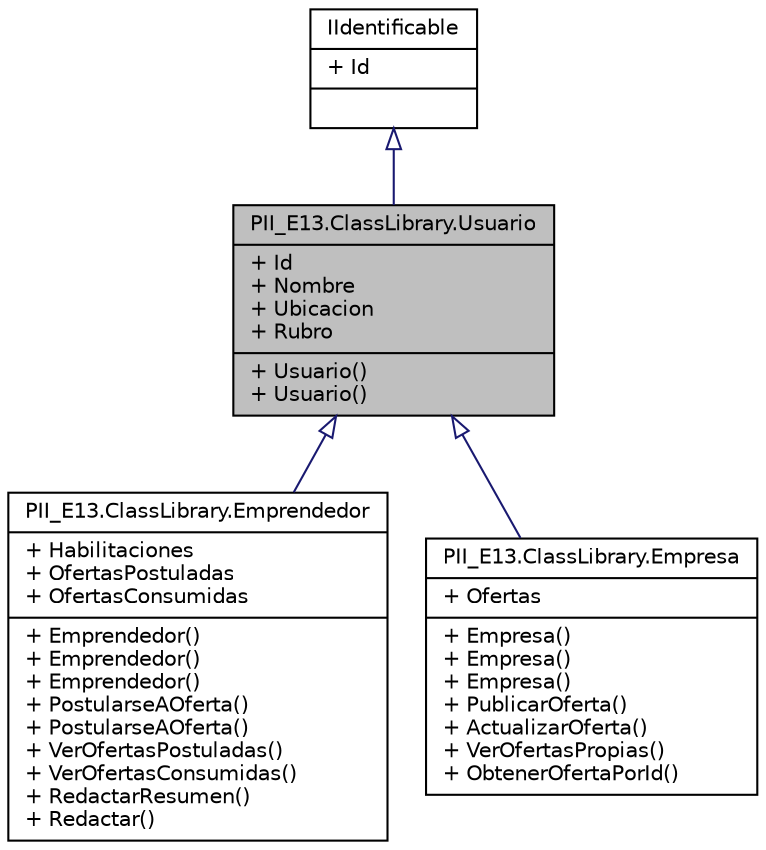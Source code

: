 digraph "PII_E13.ClassLibrary.Usuario"
{
 // INTERACTIVE_SVG=YES
 // LATEX_PDF_SIZE
  edge [fontname="Helvetica",fontsize="10",labelfontname="Helvetica",labelfontsize="10"];
  node [fontname="Helvetica",fontsize="10",shape=record];
  Node1 [label="{PII_E13.ClassLibrary.Usuario\n|+ Id\l+ Nombre\l+ Ubicacion\l+ Rubro\l|+ Usuario()\l+ Usuario()\l}",height=0.2,width=0.4,color="black", fillcolor="grey75", style="filled", fontcolor="black",tooltip="Representa a las abstracciones de un usuario en el sistema"];
  Node2 -> Node1 [dir="back",color="midnightblue",fontsize="10",style="solid",arrowtail="onormal",fontname="Helvetica"];
  Node2 [label="{IIdentificable\n|+ Id\l|}",height=0.2,width=0.4,color="black", fillcolor="white", style="filled",URL="$interfacePII__E13_1_1IIdentificable.html",tooltip="Interfaz que representa a cualquier tipo identificable a través de una cadena de caracteres única."];
  Node1 -> Node3 [dir="back",color="midnightblue",fontsize="10",style="solid",arrowtail="onormal",fontname="Helvetica"];
  Node3 [label="{PII_E13.ClassLibrary.Emprendedor\n|+ Habilitaciones\l+ OfertasPostuladas\l+ OfertasConsumidas\l|+ Emprendedor()\l+ Emprendedor()\l+ Emprendedor()\l+ PostularseAOferta()\l+ PostularseAOferta()\l+ VerOfertasPostuladas()\l+ VerOfertasConsumidas()\l+ RedactarResumen()\l+ Redactar()\l}",height=0.2,width=0.4,color="black", fillcolor="white", style="filled",URL="$classPII__E13_1_1ClassLibrary_1_1Emprendedor.html",tooltip="Esta clase respresenta los datos basicos y necesarios que todo Emprendedor tiene, además de sus respo..."];
  Node1 -> Node4 [dir="back",color="midnightblue",fontsize="10",style="solid",arrowtail="onormal",fontname="Helvetica"];
  Node4 [label="{PII_E13.ClassLibrary.Empresa\n|+ Ofertas\l|+ Empresa()\l+ Empresa()\l+ Empresa()\l+ PublicarOferta()\l+ ActualizarOferta()\l+ VerOfertasPropias()\l+ ObtenerOfertaPorId()\l}",height=0.2,width=0.4,color="black", fillcolor="white", style="filled",URL="$classPII__E13_1_1ClassLibrary_1_1Empresa.html",tooltip="Patrones y principios utilizados en esta clase: ISP ya que segmenta las operaciones de la interface e..."];
}
